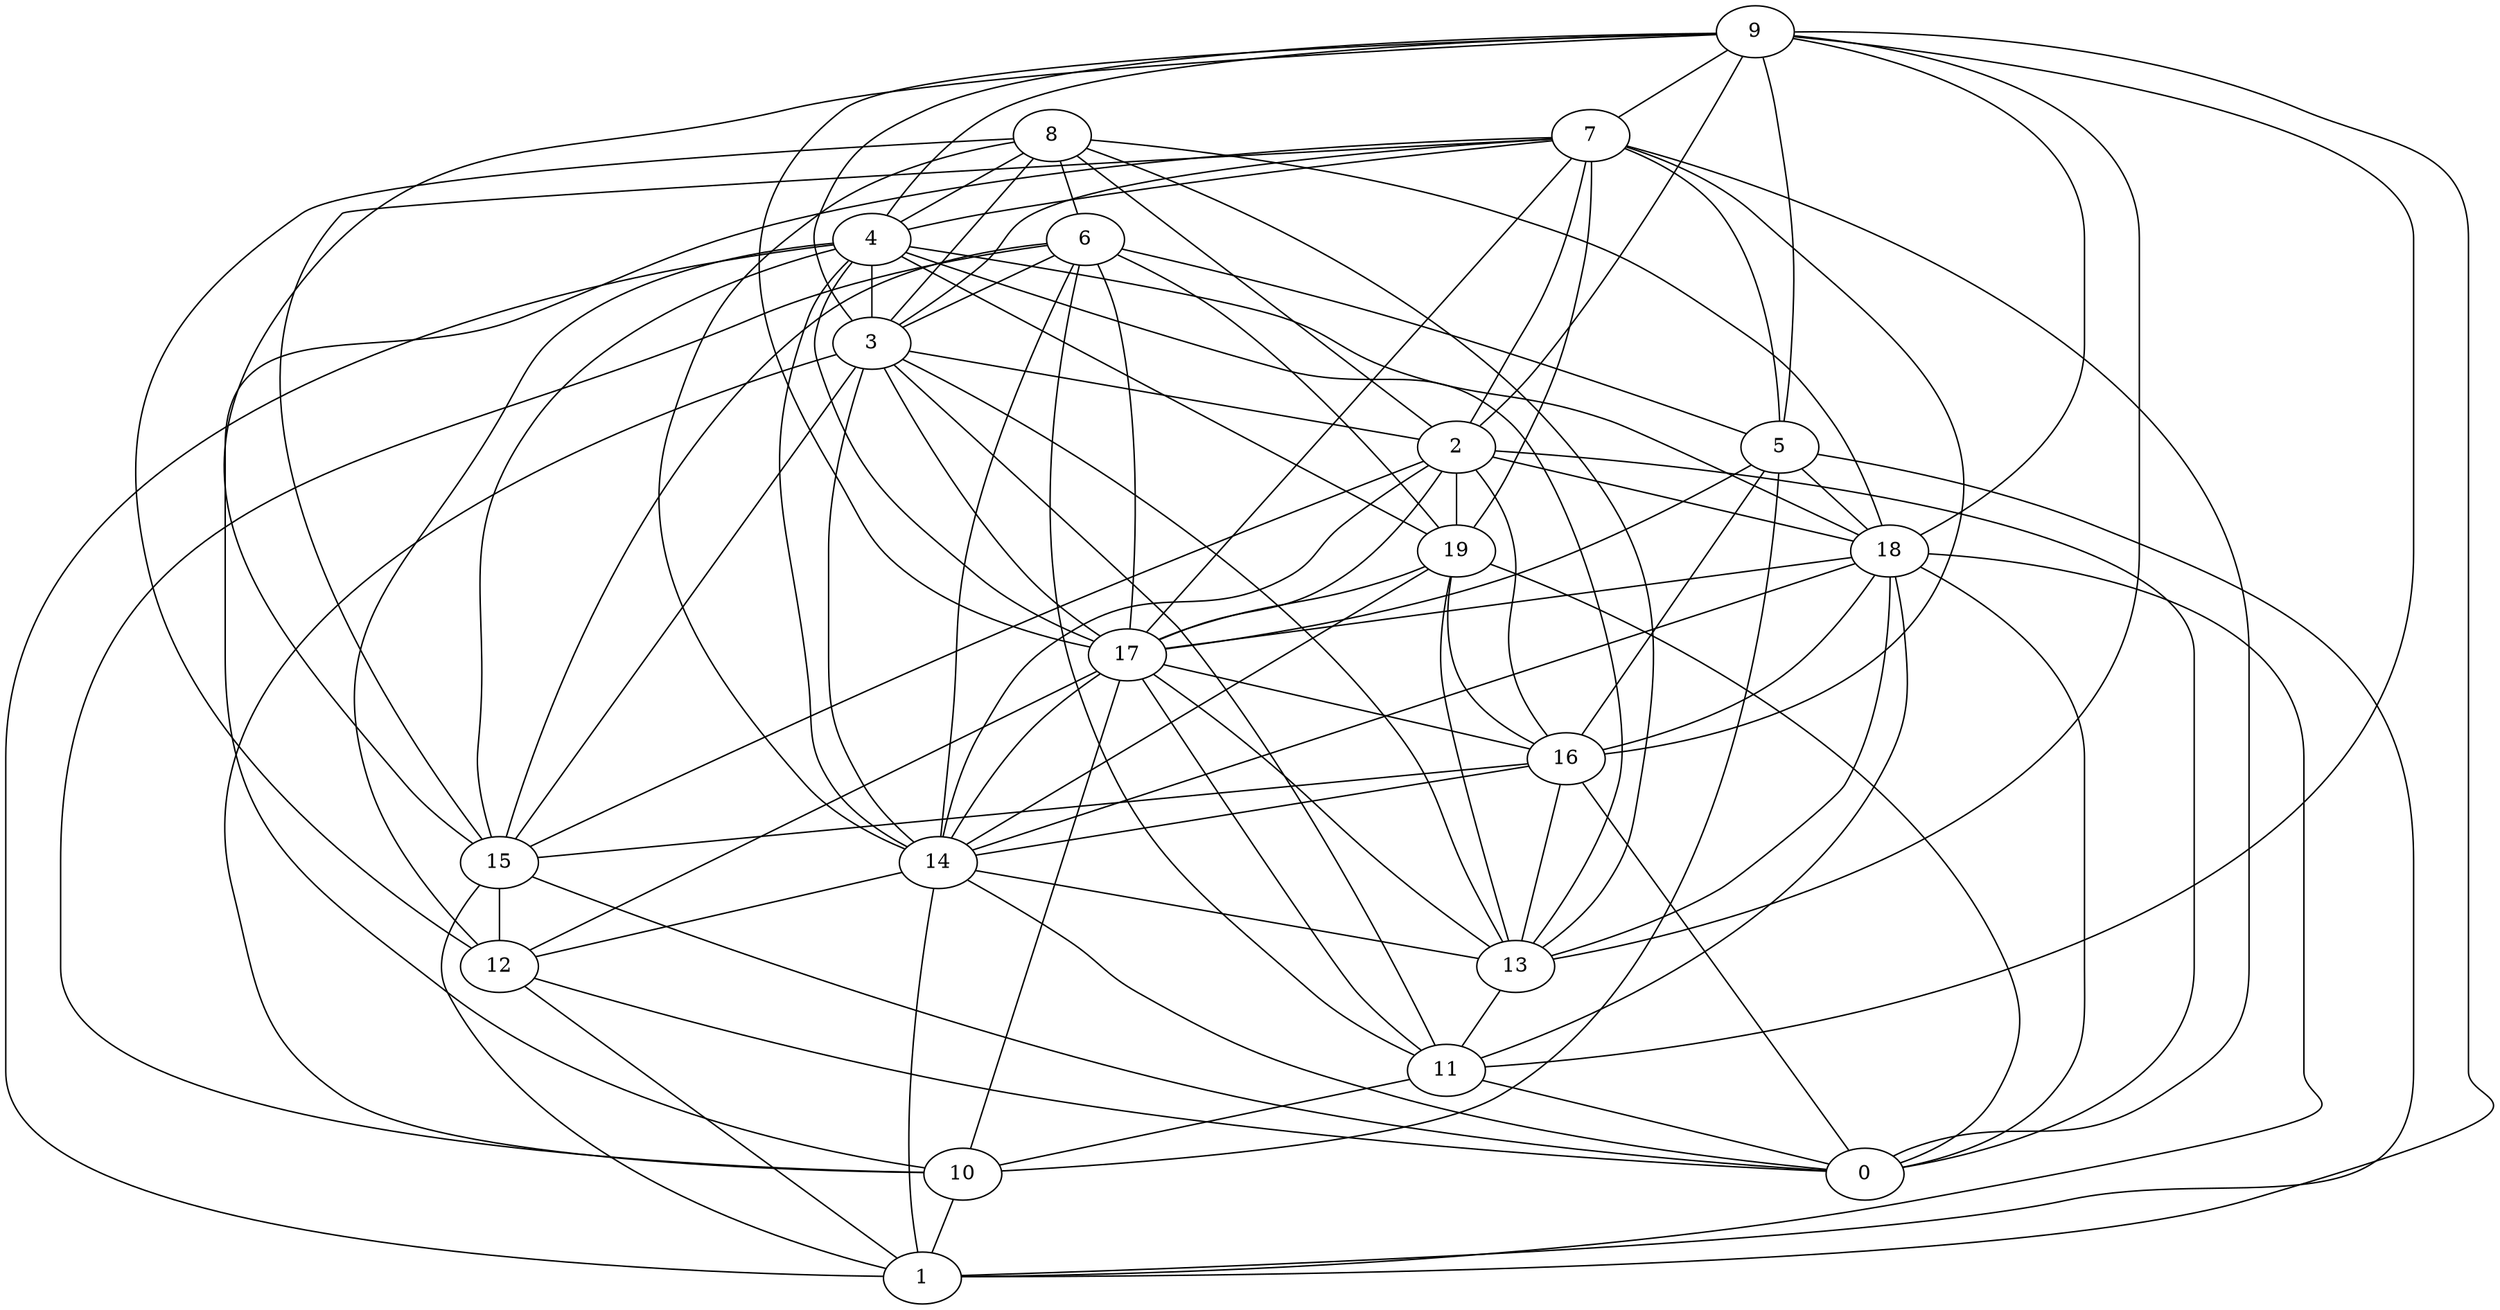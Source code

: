 digraph GG_graph {

subgraph G_graph {
edge [color = black]
"8" -> "12" [dir = none]
"8" -> "3" [dir = none]
"8" -> "18" [dir = none]
"8" -> "4" [dir = none]
"18" -> "0" [dir = none]
"18" -> "1" [dir = none]
"18" -> "14" [dir = none]
"11" -> "10" [dir = none]
"12" -> "1" [dir = none]
"12" -> "0" [dir = none]
"10" -> "1" [dir = none]
"4" -> "15" [dir = none]
"4" -> "1" [dir = none]
"4" -> "18" [dir = none]
"4" -> "3" [dir = none]
"4" -> "13" [dir = none]
"4" -> "14" [dir = none]
"4" -> "12" [dir = none]
"5" -> "10" [dir = none]
"5" -> "16" [dir = none]
"5" -> "1" [dir = none]
"5" -> "17" [dir = none]
"9" -> "13" [dir = none]
"9" -> "17" [dir = none]
"9" -> "4" [dir = none]
"9" -> "18" [dir = none]
"15" -> "1" [dir = none]
"13" -> "11" [dir = none]
"17" -> "11" [dir = none]
"17" -> "10" [dir = none]
"17" -> "12" [dir = none]
"17" -> "16" [dir = none]
"17" -> "14" [dir = none]
"7" -> "17" [dir = none]
"7" -> "2" [dir = none]
"7" -> "19" [dir = none]
"7" -> "16" [dir = none]
"7" -> "10" [dir = none]
"7" -> "4" [dir = none]
"3" -> "15" [dir = none]
"3" -> "14" [dir = none]
"3" -> "2" [dir = none]
"3" -> "13" [dir = none]
"3" -> "17" [dir = none]
"16" -> "15" [dir = none]
"16" -> "13" [dir = none]
"2" -> "17" [dir = none]
"2" -> "0" [dir = none]
"2" -> "15" [dir = none]
"2" -> "16" [dir = none]
"6" -> "5" [dir = none]
"6" -> "10" [dir = none]
"6" -> "14" [dir = none]
"6" -> "11" [dir = none]
"19" -> "0" [dir = none]
"19" -> "17" [dir = none]
"19" -> "16" [dir = none]
"8" -> "6" [dir = none]
"9" -> "5" [dir = none]
"3" -> "10" [dir = none]
"9" -> "11" [dir = none]
"8" -> "14" [dir = none]
"17" -> "13" [dir = none]
"14" -> "12" [dir = none]
"9" -> "15" [dir = none]
"14" -> "13" [dir = none]
"18" -> "17" [dir = none]
"2" -> "19" [dir = none]
"14" -> "0" [dir = none]
"18" -> "11" [dir = none]
"15" -> "12" [dir = none]
"3" -> "11" [dir = none]
"15" -> "0" [dir = none]
"19" -> "14" [dir = none]
"16" -> "14" [dir = none]
"18" -> "16" [dir = none]
"9" -> "7" [dir = none]
"6" -> "3" [dir = none]
"8" -> "2" [dir = none]
"6" -> "15" [dir = none]
"6" -> "19" [dir = none]
"5" -> "18" [dir = none]
"7" -> "5" [dir = none]
"14" -> "1" [dir = none]
"7" -> "15" [dir = none]
"4" -> "19" [dir = none]
"4" -> "17" [dir = none]
"6" -> "17" [dir = none]
"8" -> "13" [dir = none]
"9" -> "2" [dir = none]
"9" -> "3" [dir = none]
"7" -> "0" [dir = none]
"19" -> "13" [dir = none]
"7" -> "3" [dir = none]
"2" -> "18" [dir = none]
"2" -> "14" [dir = none]
"16" -> "0" [dir = none]
"9" -> "1" [dir = none]
"11" -> "0" [dir = none]
"18" -> "13" [dir = none]
}

}

